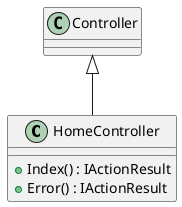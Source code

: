 @startuml
class HomeController {
    + Index() : IActionResult
    + Error() : IActionResult
}
Controller <|-- HomeController
@enduml
